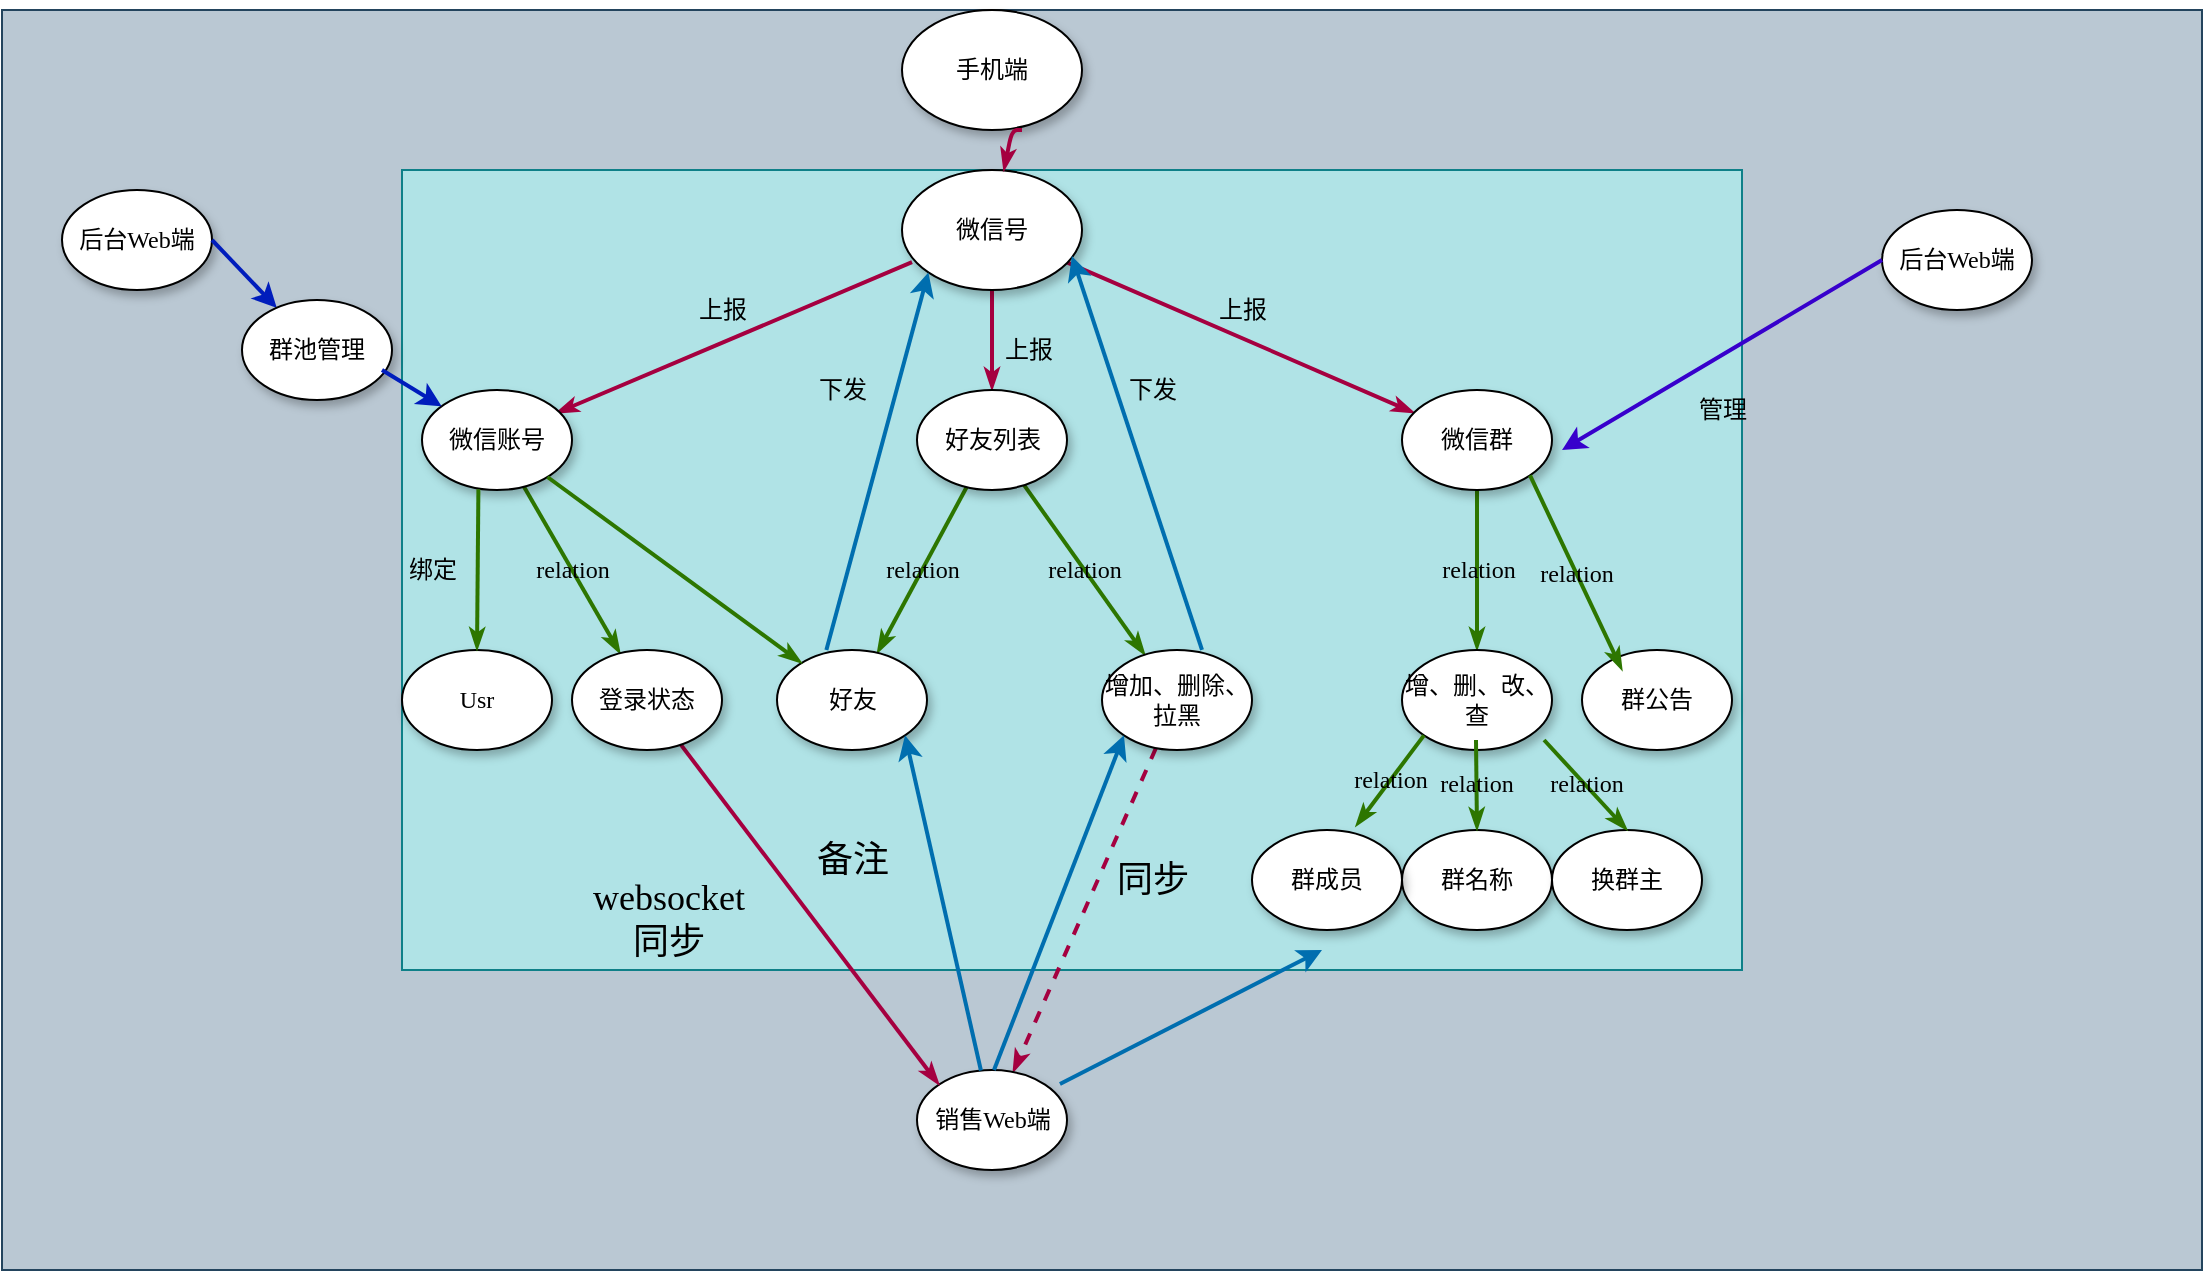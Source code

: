 <mxfile version="14.1.3" type="github">
  <diagram name="Page-1" id="42789a77-a242-8287-6e28-9cd8cfd52e62">
    <mxGraphModel dx="920" dy="568" grid="1" gridSize="10" guides="1" tooltips="1" connect="1" arrows="1" fold="1" page="1" pageScale="1" pageWidth="1100" pageHeight="850" background="#ffffff" math="0" shadow="0">
      <root>
        <mxCell id="0" />
        <mxCell id="1" parent="0" />
        <mxCell id="vKquptuwVBmZgHwUcyVC-37" value="" style="rounded=0;whiteSpace=wrap;html=1;fillColor=#bac8d3;strokeColor=#23445d;" vertex="1" parent="1">
          <mxGeometry width="1100" height="630" as="geometry" />
        </mxCell>
        <mxCell id="vKquptuwVBmZgHwUcyVC-38" value="" style="rounded=0;whiteSpace=wrap;html=1;fillColor=#b0e3e6;strokeColor=#0e8088;" vertex="1" parent="1">
          <mxGeometry x="200" y="80" width="670" height="400" as="geometry" />
        </mxCell>
        <mxCell id="1ea317790d2ca983-12" style="edgeStyle=none;rounded=1;html=1;labelBackgroundColor=none;startArrow=none;startFill=0;startSize=5;endArrow=classicThin;endFill=1;endSize=5;jettySize=auto;orthogonalLoop=1;strokeColor=#A50040;strokeWidth=2;fontFamily=Verdana;fontSize=12;fillColor=#d80073;" parent="1" source="1ea317790d2ca983-1" target="1ea317790d2ca983-2" edge="1">
          <mxGeometry relative="1" as="geometry" />
        </mxCell>
        <mxCell id="1ea317790d2ca983-13" value="" style="edgeStyle=none;rounded=1;html=1;labelBackgroundColor=none;startArrow=none;startFill=0;startSize=5;endArrow=classicThin;endFill=1;endSize=5;jettySize=auto;orthogonalLoop=1;strokeColor=#A50040;strokeWidth=2;fontFamily=Verdana;fontSize=12;fillColor=#d80073;" parent="1" edge="1">
          <mxGeometry relative="1" as="geometry">
            <mxPoint x="455.01" y="126.08" as="sourcePoint" />
            <mxPoint x="277.119" y="201.559" as="targetPoint" />
          </mxGeometry>
        </mxCell>
        <mxCell id="1ea317790d2ca983-14" value="" style="edgeStyle=none;rounded=1;html=1;labelBackgroundColor=none;startArrow=none;startFill=0;startSize=5;endArrow=classicThin;endFill=1;endSize=5;jettySize=auto;orthogonalLoop=1;strokeColor=#A50040;strokeWidth=2;fontFamily=Verdana;fontSize=12;fillColor=#d80073;" parent="1" source="1ea317790d2ca983-1" target="1ea317790d2ca983-3" edge="1">
          <mxGeometry relative="1" as="geometry" />
        </mxCell>
        <mxCell id="1ea317790d2ca983-1" value="微信号" style="ellipse;whiteSpace=wrap;html=1;rounded=0;shadow=1;comic=0;labelBackgroundColor=none;strokeWidth=1;fontFamily=Verdana;fontSize=12;align=center;" parent="1" vertex="1">
          <mxGeometry x="450" y="80" width="90" height="60" as="geometry" />
        </mxCell>
        <mxCell id="1ea317790d2ca983-21" value="relation" style="edgeStyle=none;rounded=1;html=1;labelBackgroundColor=none;startArrow=none;startFill=0;startSize=5;endArrow=classicThin;endFill=1;endSize=5;jettySize=auto;orthogonalLoop=1;strokeColor=#2D7600;strokeWidth=2;fontFamily=Verdana;fontSize=12;fillColor=#60a917;" parent="1" source="1ea317790d2ca983-2" target="1ea317790d2ca983-7" edge="1">
          <mxGeometry relative="1" as="geometry" />
        </mxCell>
        <mxCell id="1ea317790d2ca983-22" value="relation" style="edgeStyle=none;rounded=1;html=1;labelBackgroundColor=none;startArrow=none;startFill=0;startSize=5;endArrow=classicThin;endFill=1;endSize=5;jettySize=auto;orthogonalLoop=1;strokeColor=#2D7600;strokeWidth=2;fontFamily=Verdana;fontSize=12;fillColor=#60a917;" parent="1" source="1ea317790d2ca983-2" target="1ea317790d2ca983-6" edge="1">
          <mxGeometry relative="1" as="geometry" />
        </mxCell>
        <mxCell id="1ea317790d2ca983-2" value="&lt;span&gt;好友列表&lt;/span&gt;" style="ellipse;whiteSpace=wrap;html=1;rounded=0;shadow=1;comic=0;labelBackgroundColor=none;strokeWidth=1;fontFamily=Verdana;fontSize=12;align=center;" parent="1" vertex="1">
          <mxGeometry x="457.5" y="190" width="75" height="50" as="geometry" />
        </mxCell>
        <mxCell id="1ea317790d2ca983-15" value="relation" style="edgeStyle=none;rounded=1;html=1;labelBackgroundColor=none;startArrow=none;startFill=0;startSize=5;endArrow=classicThin;endFill=1;endSize=5;jettySize=auto;orthogonalLoop=1;strokeColor=#2D7600;strokeWidth=2;fontFamily=Verdana;fontSize=12;fillColor=#60a917;" parent="1" source="1ea317790d2ca983-3" target="1ea317790d2ca983-4" edge="1">
          <mxGeometry relative="1" as="geometry" />
        </mxCell>
        <mxCell id="1ea317790d2ca983-3" value="微信群" style="ellipse;whiteSpace=wrap;html=1;rounded=0;shadow=1;comic=0;labelBackgroundColor=none;strokeWidth=1;fontFamily=Verdana;fontSize=12;align=center;" parent="1" vertex="1">
          <mxGeometry x="700" y="190" width="75" height="50" as="geometry" />
        </mxCell>
        <mxCell id="1ea317790d2ca983-4" value="&lt;span&gt;增、删、改、查&lt;/span&gt;" style="ellipse;whiteSpace=wrap;html=1;rounded=0;shadow=1;comic=0;labelBackgroundColor=none;strokeWidth=1;fontFamily=Verdana;fontSize=12;align=center;" parent="1" vertex="1">
          <mxGeometry x="700" y="320" width="75" height="50" as="geometry" />
        </mxCell>
        <mxCell id="1ea317790d2ca983-23" value="" style="edgeStyle=none;rounded=1;html=1;labelBackgroundColor=none;startArrow=none;startFill=0;startSize=5;endArrow=classicThin;endFill=1;endSize=5;jettySize=auto;orthogonalLoop=1;strokeColor=#A50040;strokeWidth=2;fontFamily=Verdana;fontSize=12;fillColor=#d80073;dashed=1;" parent="1" source="1ea317790d2ca983-6" target="1ea317790d2ca983-8" edge="1">
          <mxGeometry relative="1" as="geometry" />
        </mxCell>
        <mxCell id="1ea317790d2ca983-6" value="&lt;span&gt;增加、删除、拉黑&lt;/span&gt;" style="ellipse;whiteSpace=wrap;html=1;rounded=0;shadow=1;comic=0;labelBackgroundColor=none;strokeWidth=1;fontFamily=Verdana;fontSize=12;align=center;" parent="1" vertex="1">
          <mxGeometry x="550" y="320" width="75" height="50" as="geometry" />
        </mxCell>
        <mxCell id="1ea317790d2ca983-7" value="&lt;span&gt;好友&lt;/span&gt;" style="ellipse;whiteSpace=wrap;html=1;rounded=0;shadow=1;comic=0;labelBackgroundColor=none;strokeWidth=1;fontFamily=Verdana;fontSize=12;align=center;" parent="1" vertex="1">
          <mxGeometry x="387.5" y="320" width="75" height="50" as="geometry" />
        </mxCell>
        <mxCell id="1ea317790d2ca983-8" value="销售Web端" style="ellipse;whiteSpace=wrap;html=1;rounded=0;shadow=1;comic=0;labelBackgroundColor=none;strokeWidth=1;fontFamily=Verdana;fontSize=12;align=center;" parent="1" vertex="1">
          <mxGeometry x="457.5" y="530" width="75" height="50" as="geometry" />
        </mxCell>
        <mxCell id="1ea317790d2ca983-19" value="relation" style="edgeStyle=none;rounded=1;html=1;labelBackgroundColor=none;startArrow=none;startFill=0;startSize=5;endArrow=classicThin;endFill=1;endSize=5;jettySize=auto;orthogonalLoop=1;strokeColor=#2D7600;strokeWidth=2;fontFamily=Verdana;fontSize=12;fillColor=#60a917;" parent="1" source="1ea317790d2ca983-9" target="1ea317790d2ca983-10" edge="1">
          <mxGeometry relative="1" as="geometry" />
        </mxCell>
        <mxCell id="1ea317790d2ca983-9" value="&lt;span&gt;微信账号&lt;/span&gt;" style="ellipse;whiteSpace=wrap;html=1;rounded=0;shadow=1;comic=0;labelBackgroundColor=none;strokeWidth=1;fontFamily=Verdana;fontSize=12;align=center;" parent="1" vertex="1">
          <mxGeometry x="210" y="190" width="75" height="50" as="geometry" />
        </mxCell>
        <mxCell id="1ea317790d2ca983-20" value="" style="edgeStyle=none;rounded=1;html=1;labelBackgroundColor=none;startArrow=none;startFill=0;startSize=5;endArrow=classicThin;endFill=1;endSize=5;jettySize=auto;orthogonalLoop=1;strokeColor=#A50040;strokeWidth=2;fontFamily=Verdana;fontSize=12;fillColor=#d80073;entryX=0;entryY=0;entryDx=0;entryDy=0;" parent="1" source="1ea317790d2ca983-10" target="1ea317790d2ca983-8" edge="1">
          <mxGeometry relative="1" as="geometry" />
        </mxCell>
        <mxCell id="1ea317790d2ca983-10" value="&lt;span&gt;登录状态&lt;/span&gt;" style="ellipse;whiteSpace=wrap;html=1;rounded=0;shadow=1;comic=0;labelBackgroundColor=none;strokeWidth=1;fontFamily=Verdana;fontSize=12;align=center;" parent="1" vertex="1">
          <mxGeometry x="285" y="320" width="75" height="50" as="geometry" />
        </mxCell>
        <mxCell id="vKquptuwVBmZgHwUcyVC-1" value="手机端" style="ellipse;whiteSpace=wrap;html=1;rounded=0;shadow=1;comic=0;labelBackgroundColor=none;strokeWidth=1;fontFamily=Verdana;fontSize=12;align=center;" vertex="1" parent="1">
          <mxGeometry x="450" width="90" height="60" as="geometry" />
        </mxCell>
        <mxCell id="vKquptuwVBmZgHwUcyVC-2" style="edgeStyle=none;rounded=1;html=1;labelBackgroundColor=none;startArrow=none;startFill=0;startSize=5;endArrow=classicThin;endFill=1;endSize=5;jettySize=auto;orthogonalLoop=1;strokeColor=#A50040;strokeWidth=2;fontFamily=Verdana;fontSize=12;fillColor=#d80073;" edge="1" parent="1" target="1ea317790d2ca983-1">
          <mxGeometry relative="1" as="geometry">
            <mxPoint x="510" y="60" as="sourcePoint" />
            <mxPoint x="505" y="200" as="targetPoint" />
            <Array as="points">
              <mxPoint x="505" y="60" />
            </Array>
          </mxGeometry>
        </mxCell>
        <mxCell id="vKquptuwVBmZgHwUcyVC-3" value="" style="edgeStyle=none;rounded=1;html=1;labelBackgroundColor=none;startArrow=none;startFill=0;startSize=5;endArrow=classicThin;endFill=1;endSize=5;jettySize=auto;orthogonalLoop=1;strokeColor=#2D7600;strokeWidth=2;fontFamily=Verdana;fontSize=12;fillColor=#60a917;" edge="1" parent="1" source="1ea317790d2ca983-9" target="1ea317790d2ca983-7">
          <mxGeometry x="0.002" y="27" relative="1" as="geometry">
            <mxPoint x="223.688" y="372.894" as="sourcePoint" />
            <mxPoint x="478.662" y="547.204" as="targetPoint" />
            <mxPoint as="offset" />
          </mxGeometry>
        </mxCell>
        <mxCell id="vKquptuwVBmZgHwUcyVC-4" value="&lt;span style=&quot;font-family: &amp;#34;verdana&amp;#34;&quot;&gt;上报&lt;/span&gt;" style="text;html=1;resizable=0;autosize=1;align=center;verticalAlign=middle;points=[];fillColor=none;strokeColor=none;rounded=0;" vertex="1" parent="1">
          <mxGeometry x="340" y="140" width="40" height="20" as="geometry" />
        </mxCell>
        <mxCell id="vKquptuwVBmZgHwUcyVC-5" value="&lt;span style=&quot;font-family: &amp;#34;verdana&amp;#34;&quot;&gt;上报&lt;/span&gt;" style="text;html=1;resizable=0;autosize=1;align=center;verticalAlign=middle;points=[];fillColor=none;strokeColor=none;rounded=0;" vertex="1" parent="1">
          <mxGeometry x="600" y="140" width="40" height="20" as="geometry" />
        </mxCell>
        <mxCell id="vKquptuwVBmZgHwUcyVC-7" value="" style="endArrow=classic;html=1;strokeWidth=2;entryX=1;entryY=1;entryDx=0;entryDy=0;fillColor=#1ba1e2;strokeColor=#006EAF;" edge="1" parent="1" source="1ea317790d2ca983-8" target="1ea317790d2ca983-7">
          <mxGeometry width="50" height="50" relative="1" as="geometry">
            <mxPoint x="480" y="520" as="sourcePoint" />
            <mxPoint x="550" y="270" as="targetPoint" />
          </mxGeometry>
        </mxCell>
        <mxCell id="vKquptuwVBmZgHwUcyVC-8" value="&lt;span style=&quot;font-family: &amp;#34;verdana&amp;#34; ; font-size: 18px&quot;&gt;备注&lt;/span&gt;" style="text;html=1;resizable=0;autosize=1;align=center;verticalAlign=middle;points=[];fillColor=none;strokeColor=none;rounded=0;" vertex="1" parent="1">
          <mxGeometry x="400" y="415" width="50" height="20" as="geometry" />
        </mxCell>
        <mxCell id="vKquptuwVBmZgHwUcyVC-9" value="&lt;span style=&quot;font-family: &amp;#34;verdana&amp;#34;&quot;&gt;上报&lt;/span&gt;" style="text;html=1;resizable=0;autosize=1;align=center;verticalAlign=middle;points=[];fillColor=none;strokeColor=none;rounded=0;" vertex="1" parent="1">
          <mxGeometry x="492.5" y="160" width="40" height="20" as="geometry" />
        </mxCell>
        <mxCell id="vKquptuwVBmZgHwUcyVC-10" value="&lt;span style=&quot;font-family: &amp;#34;verdana&amp;#34; ; font-size: 18px&quot;&gt;同步&lt;/span&gt;" style="text;html=1;resizable=0;autosize=1;align=center;verticalAlign=middle;points=[];fillColor=none;strokeColor=none;rounded=0;" vertex="1" parent="1">
          <mxGeometry x="550" y="425" width="50" height="20" as="geometry" />
        </mxCell>
        <mxCell id="vKquptuwVBmZgHwUcyVC-11" value="&lt;span style=&quot;font-family: &amp;#34;verdana&amp;#34; ; font-size: 18px&quot;&gt;websocket&lt;br&gt;同步&lt;/span&gt;" style="text;html=1;resizable=0;autosize=1;align=center;verticalAlign=middle;points=[];fillColor=none;strokeColor=none;rounded=0;" vertex="1" parent="1">
          <mxGeometry x="277.5" y="435" width="110" height="40" as="geometry" />
        </mxCell>
        <mxCell id="vKquptuwVBmZgHwUcyVC-12" value="" style="endArrow=classic;html=1;strokeWidth=2;entryX=0;entryY=1;entryDx=0;entryDy=0;fillColor=#1ba1e2;strokeColor=#006EAF;" edge="1" parent="1" target="1ea317790d2ca983-6">
          <mxGeometry width="50" height="50" relative="1" as="geometry">
            <mxPoint x="496" y="530" as="sourcePoint" />
            <mxPoint x="433.838" y="372.796" as="targetPoint" />
          </mxGeometry>
        </mxCell>
        <mxCell id="vKquptuwVBmZgHwUcyVC-13" value="" style="endArrow=classic;html=1;strokeWidth=2;entryX=0;entryY=1;entryDx=0;entryDy=0;fillColor=#1ba1e2;strokeColor=#006EAF;" edge="1" parent="1" target="1ea317790d2ca983-1">
          <mxGeometry width="50" height="50" relative="1" as="geometry">
            <mxPoint x="412.184" y="319.997" as="sourcePoint" />
            <mxPoint x="349.998" y="152.066" as="targetPoint" />
          </mxGeometry>
        </mxCell>
        <mxCell id="vKquptuwVBmZgHwUcyVC-14" value="&lt;span style=&quot;font-family: &amp;#34;verdana&amp;#34;&quot;&gt;下发&lt;/span&gt;" style="text;html=1;resizable=0;autosize=1;align=center;verticalAlign=middle;points=[];fillColor=none;strokeColor=none;rounded=0;" vertex="1" parent="1">
          <mxGeometry x="400" y="180" width="40" height="20" as="geometry" />
        </mxCell>
        <mxCell id="vKquptuwVBmZgHwUcyVC-15" value="" style="endArrow=classic;html=1;strokeWidth=2;entryX=0.944;entryY=0.717;entryDx=0;entryDy=0;fillColor=#1ba1e2;strokeColor=#006EAF;entryPerimeter=0;" edge="1" parent="1" target="1ea317790d2ca983-1">
          <mxGeometry width="50" height="50" relative="1" as="geometry">
            <mxPoint x="600.004" y="319.997" as="sourcePoint" />
            <mxPoint x="665.142" y="142.066" as="targetPoint" />
          </mxGeometry>
        </mxCell>
        <mxCell id="vKquptuwVBmZgHwUcyVC-16" value="&lt;span style=&quot;font-family: &amp;#34;verdana&amp;#34;&quot;&gt;下发&lt;/span&gt;" style="text;html=1;resizable=0;autosize=1;align=center;verticalAlign=middle;points=[];fillColor=none;strokeColor=none;rounded=0;" vertex="1" parent="1">
          <mxGeometry x="555" y="180" width="40" height="20" as="geometry" />
        </mxCell>
        <mxCell id="vKquptuwVBmZgHwUcyVC-18" value="" style="endArrow=classic;html=1;strokeWidth=2;fillColor=#1ba1e2;strokeColor=#006EAF;exitX=0.953;exitY=0.14;exitDx=0;exitDy=0;exitPerimeter=0;" edge="1" parent="1" source="1ea317790d2ca983-8">
          <mxGeometry width="50" height="50" relative="1" as="geometry">
            <mxPoint x="640" y="530" as="sourcePoint" />
            <mxPoint x="660" y="470" as="targetPoint" />
          </mxGeometry>
        </mxCell>
        <mxCell id="vKquptuwVBmZgHwUcyVC-19" value="群公告" style="ellipse;whiteSpace=wrap;html=1;rounded=0;shadow=1;comic=0;labelBackgroundColor=none;strokeWidth=1;fontFamily=Verdana;fontSize=12;align=center;" vertex="1" parent="1">
          <mxGeometry x="790" y="320" width="75" height="50" as="geometry" />
        </mxCell>
        <mxCell id="vKquptuwVBmZgHwUcyVC-20" value="relation" style="edgeStyle=none;rounded=1;html=1;labelBackgroundColor=none;startArrow=none;startFill=0;startSize=5;endArrow=classicThin;endFill=1;endSize=5;jettySize=auto;orthogonalLoop=1;strokeColor=#2D7600;strokeWidth=2;fontFamily=Verdana;fontSize=12;fillColor=#60a917;exitX=1;exitY=1;exitDx=0;exitDy=0;" edge="1" parent="1" source="1ea317790d2ca983-3">
          <mxGeometry relative="1" as="geometry">
            <mxPoint x="810" y="250" as="sourcePoint" />
            <mxPoint x="810" y="330" as="targetPoint" />
          </mxGeometry>
        </mxCell>
        <mxCell id="vKquptuwVBmZgHwUcyVC-21" value="&lt;span&gt;群名称&lt;/span&gt;" style="ellipse;whiteSpace=wrap;html=1;rounded=0;shadow=1;comic=0;labelBackgroundColor=none;strokeWidth=1;fontFamily=Verdana;fontSize=12;align=center;" vertex="1" parent="1">
          <mxGeometry x="700" y="410" width="75" height="50" as="geometry" />
        </mxCell>
        <mxCell id="vKquptuwVBmZgHwUcyVC-22" value="relation" style="edgeStyle=none;rounded=1;html=1;labelBackgroundColor=none;startArrow=none;startFill=0;startSize=5;endArrow=classicThin;endFill=1;endSize=5;jettySize=auto;orthogonalLoop=1;strokeColor=#2D7600;strokeWidth=2;fontFamily=Verdana;fontSize=12;fillColor=#60a917;entryX=0.5;entryY=0;entryDx=0;entryDy=0;" edge="1" parent="1" target="vKquptuwVBmZgHwUcyVC-21">
          <mxGeometry relative="1" as="geometry">
            <mxPoint x="737" y="365" as="sourcePoint" />
            <mxPoint x="737" y="445" as="targetPoint" />
          </mxGeometry>
        </mxCell>
        <mxCell id="vKquptuwVBmZgHwUcyVC-23" value="换群主" style="ellipse;whiteSpace=wrap;html=1;rounded=0;shadow=1;comic=0;labelBackgroundColor=none;strokeWidth=1;fontFamily=Verdana;fontSize=12;align=center;" vertex="1" parent="1">
          <mxGeometry x="775" y="410" width="75" height="50" as="geometry" />
        </mxCell>
        <mxCell id="vKquptuwVBmZgHwUcyVC-24" value="relation" style="edgeStyle=none;rounded=1;html=1;labelBackgroundColor=none;startArrow=none;startFill=0;startSize=5;endArrow=classicThin;endFill=1;endSize=5;jettySize=auto;orthogonalLoop=1;strokeColor=#2D7600;strokeWidth=2;fontFamily=Verdana;fontSize=12;fillColor=#60a917;exitX=0.947;exitY=0.9;exitDx=0;exitDy=0;exitPerimeter=0;entryX=0.5;entryY=0;entryDx=0;entryDy=0;" edge="1" parent="1" source="1ea317790d2ca983-4" target="vKquptuwVBmZgHwUcyVC-23">
          <mxGeometry relative="1" as="geometry">
            <mxPoint x="773.838" y="279.796" as="sourcePoint" />
            <mxPoint x="820" y="377" as="targetPoint" />
          </mxGeometry>
        </mxCell>
        <mxCell id="vKquptuwVBmZgHwUcyVC-25" value="后台Web端" style="ellipse;whiteSpace=wrap;html=1;rounded=0;shadow=1;comic=0;labelBackgroundColor=none;strokeWidth=1;fontFamily=Verdana;fontSize=12;align=center;" vertex="1" parent="1">
          <mxGeometry x="940" y="100" width="75" height="50" as="geometry" />
        </mxCell>
        <mxCell id="vKquptuwVBmZgHwUcyVC-26" value="" style="endArrow=classic;html=1;strokeWidth=2;fillColor=#6a00ff;strokeColor=#3700CC;exitX=0;exitY=0.5;exitDx=0;exitDy=0;" edge="1" parent="1" source="vKquptuwVBmZgHwUcyVC-25">
          <mxGeometry width="50" height="50" relative="1" as="geometry">
            <mxPoint x="895.044" y="236.977" as="sourcePoint" />
            <mxPoint x="780" y="220" as="targetPoint" />
          </mxGeometry>
        </mxCell>
        <mxCell id="vKquptuwVBmZgHwUcyVC-27" value="&lt;span style=&quot;font-family: &amp;#34;verdana&amp;#34;&quot;&gt;管理&lt;/span&gt;" style="text;html=1;resizable=0;autosize=1;align=center;verticalAlign=middle;points=[];fillColor=none;strokeColor=none;rounded=0;" vertex="1" parent="1">
          <mxGeometry x="840" y="190" width="40" height="20" as="geometry" />
        </mxCell>
        <mxCell id="vKquptuwVBmZgHwUcyVC-28" value="&lt;span&gt;群成员&lt;/span&gt;" style="ellipse;whiteSpace=wrap;html=1;rounded=0;shadow=1;comic=0;labelBackgroundColor=none;strokeWidth=1;fontFamily=Verdana;fontSize=12;align=center;" vertex="1" parent="1">
          <mxGeometry x="625" y="410" width="75" height="50" as="geometry" />
        </mxCell>
        <mxCell id="vKquptuwVBmZgHwUcyVC-29" value="relation" style="edgeStyle=none;rounded=1;html=1;labelBackgroundColor=none;startArrow=none;startFill=0;startSize=5;endArrow=classicThin;endFill=1;endSize=5;jettySize=auto;orthogonalLoop=1;strokeColor=#2D7600;strokeWidth=2;fontFamily=Verdana;fontSize=12;fillColor=#60a917;exitX=0;exitY=1;exitDx=0;exitDy=0;entryX=0.693;entryY=-0.04;entryDx=0;entryDy=0;entryPerimeter=0;" edge="1" parent="1" source="1ea317790d2ca983-4" target="vKquptuwVBmZgHwUcyVC-28">
          <mxGeometry relative="1" as="geometry">
            <mxPoint x="781.025" y="375" as="sourcePoint" />
            <mxPoint x="822.5" y="420" as="targetPoint" />
          </mxGeometry>
        </mxCell>
        <mxCell id="vKquptuwVBmZgHwUcyVC-30" value="后台Web端" style="ellipse;whiteSpace=wrap;html=1;rounded=0;shadow=1;comic=0;labelBackgroundColor=none;strokeWidth=1;fontFamily=Verdana;fontSize=12;align=center;" vertex="1" parent="1">
          <mxGeometry x="30" y="90" width="75" height="50" as="geometry" />
        </mxCell>
        <mxCell id="vKquptuwVBmZgHwUcyVC-31" value="" style="endArrow=classic;html=1;strokeWidth=2;fillColor=#0050ef;strokeColor=#001DBC;exitX=1;exitY=0.5;exitDx=0;exitDy=0;" edge="1" parent="1" source="vKquptuwVBmZgHwUcyVC-30" target="vKquptuwVBmZgHwUcyVC-32">
          <mxGeometry width="50" height="50" relative="1" as="geometry">
            <mxPoint x="240" y="140" as="sourcePoint" />
            <mxPoint x="110" y="290" as="targetPoint" />
          </mxGeometry>
        </mxCell>
        <mxCell id="vKquptuwVBmZgHwUcyVC-32" value="&lt;span&gt;群池管理&lt;/span&gt;" style="ellipse;whiteSpace=wrap;html=1;rounded=0;shadow=1;comic=0;labelBackgroundColor=none;strokeWidth=1;fontFamily=Verdana;fontSize=12;align=center;" vertex="1" parent="1">
          <mxGeometry x="120" y="145" width="75" height="50" as="geometry" />
        </mxCell>
        <mxCell id="vKquptuwVBmZgHwUcyVC-35" value="" style="endArrow=classic;html=1;strokeWidth=2;fillColor=#0050ef;strokeColor=#001DBC;" edge="1" parent="1" target="1ea317790d2ca983-9">
          <mxGeometry width="50" height="50" relative="1" as="geometry">
            <mxPoint x="190" y="180" as="sourcePoint" />
            <mxPoint x="147.504" y="187.851" as="targetPoint" />
          </mxGeometry>
        </mxCell>
        <mxCell id="vKquptuwVBmZgHwUcyVC-39" value="&lt;span&gt;Usr&lt;/span&gt;" style="ellipse;whiteSpace=wrap;html=1;rounded=0;shadow=1;comic=0;labelBackgroundColor=none;strokeWidth=1;fontFamily=Verdana;fontSize=12;align=center;" vertex="1" parent="1">
          <mxGeometry x="200" y="320" width="75" height="50" as="geometry" />
        </mxCell>
        <mxCell id="vKquptuwVBmZgHwUcyVC-40" value="" style="edgeStyle=none;rounded=1;html=1;labelBackgroundColor=none;startArrow=none;startFill=0;startSize=5;endArrow=classicThin;endFill=1;endSize=5;jettySize=auto;orthogonalLoop=1;strokeColor=#2D7600;strokeWidth=2;fontFamily=Verdana;fontSize=12;fillColor=#60a917;entryX=0.5;entryY=0;entryDx=0;entryDy=0;exitX=0.376;exitY=0.993;exitDx=0;exitDy=0;exitPerimeter=0;" edge="1" parent="1" source="1ea317790d2ca983-9" target="vKquptuwVBmZgHwUcyVC-39">
          <mxGeometry relative="1" as="geometry">
            <mxPoint x="270.979" y="248.329" as="sourcePoint" />
            <mxPoint x="319.124" y="331.645" as="targetPoint" />
          </mxGeometry>
        </mxCell>
        <mxCell id="vKquptuwVBmZgHwUcyVC-41" value="&lt;span style=&quot;font-family: &amp;#34;verdana&amp;#34;&quot;&gt;绑定&lt;/span&gt;" style="text;html=1;resizable=0;autosize=1;align=center;verticalAlign=middle;points=[];fillColor=none;strokeColor=none;rounded=0;" vertex="1" parent="1">
          <mxGeometry x="195" y="270" width="40" height="20" as="geometry" />
        </mxCell>
      </root>
    </mxGraphModel>
  </diagram>
</mxfile>
